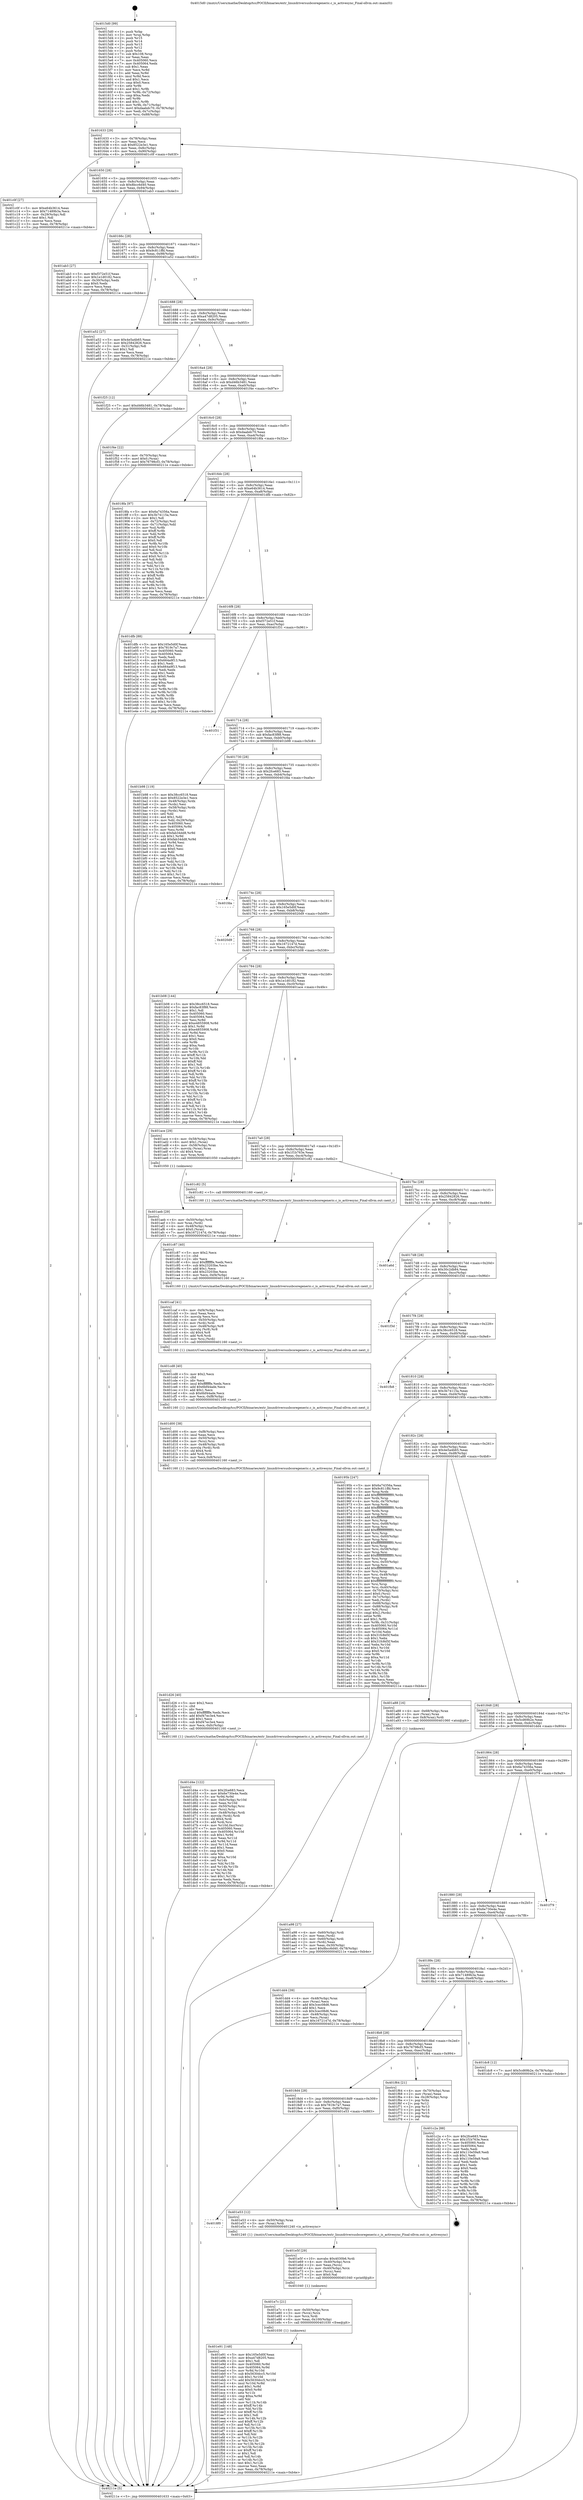 digraph "0x4015d0" {
  label = "0x4015d0 (/mnt/c/Users/mathe/Desktop/tcc/POCII/binaries/extr_linuxdriversusbcoregeneric.c_is_activesync_Final-ollvm.out::main(0))"
  labelloc = "t"
  node[shape=record]

  Entry [label="",width=0.3,height=0.3,shape=circle,fillcolor=black,style=filled]
  "0x401633" [label="{
     0x401633 [29]\l
     | [instrs]\l
     &nbsp;&nbsp;0x401633 \<+3\>: mov -0x78(%rbp),%eax\l
     &nbsp;&nbsp;0x401636 \<+2\>: mov %eax,%ecx\l
     &nbsp;&nbsp;0x401638 \<+6\>: sub $0x8522e3e1,%ecx\l
     &nbsp;&nbsp;0x40163e \<+6\>: mov %eax,-0x8c(%rbp)\l
     &nbsp;&nbsp;0x401644 \<+6\>: mov %ecx,-0x90(%rbp)\l
     &nbsp;&nbsp;0x40164a \<+6\>: je 0000000000401c0f \<main+0x63f\>\l
  }"]
  "0x401c0f" [label="{
     0x401c0f [27]\l
     | [instrs]\l
     &nbsp;&nbsp;0x401c0f \<+5\>: mov $0xe64b3614,%eax\l
     &nbsp;&nbsp;0x401c14 \<+5\>: mov $0x71489b3a,%ecx\l
     &nbsp;&nbsp;0x401c19 \<+3\>: mov -0x29(%rbp),%dl\l
     &nbsp;&nbsp;0x401c1c \<+3\>: test $0x1,%dl\l
     &nbsp;&nbsp;0x401c1f \<+3\>: cmovne %ecx,%eax\l
     &nbsp;&nbsp;0x401c22 \<+3\>: mov %eax,-0x78(%rbp)\l
     &nbsp;&nbsp;0x401c25 \<+5\>: jmp 000000000040211e \<main+0xb4e\>\l
  }"]
  "0x401650" [label="{
     0x401650 [28]\l
     | [instrs]\l
     &nbsp;&nbsp;0x401650 \<+5\>: jmp 0000000000401655 \<main+0x85\>\l
     &nbsp;&nbsp;0x401655 \<+6\>: mov -0x8c(%rbp),%eax\l
     &nbsp;&nbsp;0x40165b \<+5\>: sub $0x8bcc6d40,%eax\l
     &nbsp;&nbsp;0x401660 \<+6\>: mov %eax,-0x94(%rbp)\l
     &nbsp;&nbsp;0x401666 \<+6\>: je 0000000000401ab3 \<main+0x4e3\>\l
  }"]
  Exit [label="",width=0.3,height=0.3,shape=circle,fillcolor=black,style=filled,peripheries=2]
  "0x401ab3" [label="{
     0x401ab3 [27]\l
     | [instrs]\l
     &nbsp;&nbsp;0x401ab3 \<+5\>: mov $0xf372e51f,%eax\l
     &nbsp;&nbsp;0x401ab8 \<+5\>: mov $0x1e1d0182,%ecx\l
     &nbsp;&nbsp;0x401abd \<+3\>: mov -0x30(%rbp),%edx\l
     &nbsp;&nbsp;0x401ac0 \<+3\>: cmp $0x0,%edx\l
     &nbsp;&nbsp;0x401ac3 \<+3\>: cmove %ecx,%eax\l
     &nbsp;&nbsp;0x401ac6 \<+3\>: mov %eax,-0x78(%rbp)\l
     &nbsp;&nbsp;0x401ac9 \<+5\>: jmp 000000000040211e \<main+0xb4e\>\l
  }"]
  "0x40166c" [label="{
     0x40166c [28]\l
     | [instrs]\l
     &nbsp;&nbsp;0x40166c \<+5\>: jmp 0000000000401671 \<main+0xa1\>\l
     &nbsp;&nbsp;0x401671 \<+6\>: mov -0x8c(%rbp),%eax\l
     &nbsp;&nbsp;0x401677 \<+5\>: sub $0x9c811ffd,%eax\l
     &nbsp;&nbsp;0x40167c \<+6\>: mov %eax,-0x98(%rbp)\l
     &nbsp;&nbsp;0x401682 \<+6\>: je 0000000000401a52 \<main+0x482\>\l
  }"]
  "0x401e91" [label="{
     0x401e91 [148]\l
     | [instrs]\l
     &nbsp;&nbsp;0x401e91 \<+5\>: mov $0x165e5d0f,%eax\l
     &nbsp;&nbsp;0x401e96 \<+5\>: mov $0xa47d8205,%esi\l
     &nbsp;&nbsp;0x401e9b \<+2\>: mov $0x1,%dl\l
     &nbsp;&nbsp;0x401e9d \<+8\>: mov 0x405060,%r8d\l
     &nbsp;&nbsp;0x401ea5 \<+8\>: mov 0x405064,%r9d\l
     &nbsp;&nbsp;0x401ead \<+3\>: mov %r8d,%r10d\l
     &nbsp;&nbsp;0x401eb0 \<+7\>: sub $0x5630dcc5,%r10d\l
     &nbsp;&nbsp;0x401eb7 \<+4\>: sub $0x1,%r10d\l
     &nbsp;&nbsp;0x401ebb \<+7\>: add $0x5630dcc5,%r10d\l
     &nbsp;&nbsp;0x401ec2 \<+4\>: imul %r10d,%r8d\l
     &nbsp;&nbsp;0x401ec6 \<+4\>: and $0x1,%r8d\l
     &nbsp;&nbsp;0x401eca \<+4\>: cmp $0x0,%r8d\l
     &nbsp;&nbsp;0x401ece \<+4\>: sete %r11b\l
     &nbsp;&nbsp;0x401ed2 \<+4\>: cmp $0xa,%r9d\l
     &nbsp;&nbsp;0x401ed6 \<+3\>: setl %bl\l
     &nbsp;&nbsp;0x401ed9 \<+3\>: mov %r11b,%r14b\l
     &nbsp;&nbsp;0x401edc \<+4\>: xor $0xff,%r14b\l
     &nbsp;&nbsp;0x401ee0 \<+3\>: mov %bl,%r15b\l
     &nbsp;&nbsp;0x401ee3 \<+4\>: xor $0xff,%r15b\l
     &nbsp;&nbsp;0x401ee7 \<+3\>: xor $0x1,%dl\l
     &nbsp;&nbsp;0x401eea \<+3\>: mov %r14b,%r12b\l
     &nbsp;&nbsp;0x401eed \<+4\>: and $0xff,%r12b\l
     &nbsp;&nbsp;0x401ef1 \<+3\>: and %dl,%r11b\l
     &nbsp;&nbsp;0x401ef4 \<+3\>: mov %r15b,%r13b\l
     &nbsp;&nbsp;0x401ef7 \<+4\>: and $0xff,%r13b\l
     &nbsp;&nbsp;0x401efb \<+2\>: and %dl,%bl\l
     &nbsp;&nbsp;0x401efd \<+3\>: or %r11b,%r12b\l
     &nbsp;&nbsp;0x401f00 \<+3\>: or %bl,%r13b\l
     &nbsp;&nbsp;0x401f03 \<+3\>: xor %r13b,%r12b\l
     &nbsp;&nbsp;0x401f06 \<+3\>: or %r15b,%r14b\l
     &nbsp;&nbsp;0x401f09 \<+4\>: xor $0xff,%r14b\l
     &nbsp;&nbsp;0x401f0d \<+3\>: or $0x1,%dl\l
     &nbsp;&nbsp;0x401f10 \<+3\>: and %dl,%r14b\l
     &nbsp;&nbsp;0x401f13 \<+3\>: or %r14b,%r12b\l
     &nbsp;&nbsp;0x401f16 \<+4\>: test $0x1,%r12b\l
     &nbsp;&nbsp;0x401f1a \<+3\>: cmovne %esi,%eax\l
     &nbsp;&nbsp;0x401f1d \<+3\>: mov %eax,-0x78(%rbp)\l
     &nbsp;&nbsp;0x401f20 \<+5\>: jmp 000000000040211e \<main+0xb4e\>\l
  }"]
  "0x401a52" [label="{
     0x401a52 [27]\l
     | [instrs]\l
     &nbsp;&nbsp;0x401a52 \<+5\>: mov $0x4e5a4b65,%eax\l
     &nbsp;&nbsp;0x401a57 \<+5\>: mov $0x25842826,%ecx\l
     &nbsp;&nbsp;0x401a5c \<+3\>: mov -0x31(%rbp),%dl\l
     &nbsp;&nbsp;0x401a5f \<+3\>: test $0x1,%dl\l
     &nbsp;&nbsp;0x401a62 \<+3\>: cmovne %ecx,%eax\l
     &nbsp;&nbsp;0x401a65 \<+3\>: mov %eax,-0x78(%rbp)\l
     &nbsp;&nbsp;0x401a68 \<+5\>: jmp 000000000040211e \<main+0xb4e\>\l
  }"]
  "0x401688" [label="{
     0x401688 [28]\l
     | [instrs]\l
     &nbsp;&nbsp;0x401688 \<+5\>: jmp 000000000040168d \<main+0xbd\>\l
     &nbsp;&nbsp;0x40168d \<+6\>: mov -0x8c(%rbp),%eax\l
     &nbsp;&nbsp;0x401693 \<+5\>: sub $0xa47d8205,%eax\l
     &nbsp;&nbsp;0x401698 \<+6\>: mov %eax,-0x9c(%rbp)\l
     &nbsp;&nbsp;0x40169e \<+6\>: je 0000000000401f25 \<main+0x955\>\l
  }"]
  "0x401e7c" [label="{
     0x401e7c [21]\l
     | [instrs]\l
     &nbsp;&nbsp;0x401e7c \<+4\>: mov -0x50(%rbp),%rcx\l
     &nbsp;&nbsp;0x401e80 \<+3\>: mov (%rcx),%rcx\l
     &nbsp;&nbsp;0x401e83 \<+3\>: mov %rcx,%rdi\l
     &nbsp;&nbsp;0x401e86 \<+6\>: mov %eax,-0x100(%rbp)\l
     &nbsp;&nbsp;0x401e8c \<+5\>: call 0000000000401030 \<free@plt\>\l
     | [calls]\l
     &nbsp;&nbsp;0x401030 \{1\} (unknown)\l
  }"]
  "0x401f25" [label="{
     0x401f25 [12]\l
     | [instrs]\l
     &nbsp;&nbsp;0x401f25 \<+7\>: movl $0xd46b3481,-0x78(%rbp)\l
     &nbsp;&nbsp;0x401f2c \<+5\>: jmp 000000000040211e \<main+0xb4e\>\l
  }"]
  "0x4016a4" [label="{
     0x4016a4 [28]\l
     | [instrs]\l
     &nbsp;&nbsp;0x4016a4 \<+5\>: jmp 00000000004016a9 \<main+0xd9\>\l
     &nbsp;&nbsp;0x4016a9 \<+6\>: mov -0x8c(%rbp),%eax\l
     &nbsp;&nbsp;0x4016af \<+5\>: sub $0xd46b3481,%eax\l
     &nbsp;&nbsp;0x4016b4 \<+6\>: mov %eax,-0xa0(%rbp)\l
     &nbsp;&nbsp;0x4016ba \<+6\>: je 0000000000401f4e \<main+0x97e\>\l
  }"]
  "0x401e5f" [label="{
     0x401e5f [29]\l
     | [instrs]\l
     &nbsp;&nbsp;0x401e5f \<+10\>: movabs $0x4030b6,%rdi\l
     &nbsp;&nbsp;0x401e69 \<+4\>: mov -0x40(%rbp),%rcx\l
     &nbsp;&nbsp;0x401e6d \<+2\>: mov %eax,(%rcx)\l
     &nbsp;&nbsp;0x401e6f \<+4\>: mov -0x40(%rbp),%rcx\l
     &nbsp;&nbsp;0x401e73 \<+2\>: mov (%rcx),%esi\l
     &nbsp;&nbsp;0x401e75 \<+2\>: mov $0x0,%al\l
     &nbsp;&nbsp;0x401e77 \<+5\>: call 0000000000401040 \<printf@plt\>\l
     | [calls]\l
     &nbsp;&nbsp;0x401040 \{1\} (unknown)\l
  }"]
  "0x401f4e" [label="{
     0x401f4e [22]\l
     | [instrs]\l
     &nbsp;&nbsp;0x401f4e \<+4\>: mov -0x70(%rbp),%rax\l
     &nbsp;&nbsp;0x401f52 \<+6\>: movl $0x0,(%rax)\l
     &nbsp;&nbsp;0x401f58 \<+7\>: movl $0x76798cf3,-0x78(%rbp)\l
     &nbsp;&nbsp;0x401f5f \<+5\>: jmp 000000000040211e \<main+0xb4e\>\l
  }"]
  "0x4016c0" [label="{
     0x4016c0 [28]\l
     | [instrs]\l
     &nbsp;&nbsp;0x4016c0 \<+5\>: jmp 00000000004016c5 \<main+0xf5\>\l
     &nbsp;&nbsp;0x4016c5 \<+6\>: mov -0x8c(%rbp),%eax\l
     &nbsp;&nbsp;0x4016cb \<+5\>: sub $0xdaabdc70,%eax\l
     &nbsp;&nbsp;0x4016d0 \<+6\>: mov %eax,-0xa4(%rbp)\l
     &nbsp;&nbsp;0x4016d6 \<+6\>: je 00000000004018fa \<main+0x32a\>\l
  }"]
  "0x4018f0" [label="{
     0x4018f0\l
  }", style=dashed]
  "0x4018fa" [label="{
     0x4018fa [97]\l
     | [instrs]\l
     &nbsp;&nbsp;0x4018fa \<+5\>: mov $0x6a74356a,%eax\l
     &nbsp;&nbsp;0x4018ff \<+5\>: mov $0x3b74115a,%ecx\l
     &nbsp;&nbsp;0x401904 \<+2\>: mov $0x1,%dl\l
     &nbsp;&nbsp;0x401906 \<+4\>: mov -0x72(%rbp),%sil\l
     &nbsp;&nbsp;0x40190a \<+4\>: mov -0x71(%rbp),%dil\l
     &nbsp;&nbsp;0x40190e \<+3\>: mov %sil,%r8b\l
     &nbsp;&nbsp;0x401911 \<+4\>: xor $0xff,%r8b\l
     &nbsp;&nbsp;0x401915 \<+3\>: mov %dil,%r9b\l
     &nbsp;&nbsp;0x401918 \<+4\>: xor $0xff,%r9b\l
     &nbsp;&nbsp;0x40191c \<+3\>: xor $0x0,%dl\l
     &nbsp;&nbsp;0x40191f \<+3\>: mov %r8b,%r10b\l
     &nbsp;&nbsp;0x401922 \<+4\>: and $0x0,%r10b\l
     &nbsp;&nbsp;0x401926 \<+3\>: and %dl,%sil\l
     &nbsp;&nbsp;0x401929 \<+3\>: mov %r9b,%r11b\l
     &nbsp;&nbsp;0x40192c \<+4\>: and $0x0,%r11b\l
     &nbsp;&nbsp;0x401930 \<+3\>: and %dl,%dil\l
     &nbsp;&nbsp;0x401933 \<+3\>: or %sil,%r10b\l
     &nbsp;&nbsp;0x401936 \<+3\>: or %dil,%r11b\l
     &nbsp;&nbsp;0x401939 \<+3\>: xor %r11b,%r10b\l
     &nbsp;&nbsp;0x40193c \<+3\>: or %r9b,%r8b\l
     &nbsp;&nbsp;0x40193f \<+4\>: xor $0xff,%r8b\l
     &nbsp;&nbsp;0x401943 \<+3\>: or $0x0,%dl\l
     &nbsp;&nbsp;0x401946 \<+3\>: and %dl,%r8b\l
     &nbsp;&nbsp;0x401949 \<+3\>: or %r8b,%r10b\l
     &nbsp;&nbsp;0x40194c \<+4\>: test $0x1,%r10b\l
     &nbsp;&nbsp;0x401950 \<+3\>: cmovne %ecx,%eax\l
     &nbsp;&nbsp;0x401953 \<+3\>: mov %eax,-0x78(%rbp)\l
     &nbsp;&nbsp;0x401956 \<+5\>: jmp 000000000040211e \<main+0xb4e\>\l
  }"]
  "0x4016dc" [label="{
     0x4016dc [28]\l
     | [instrs]\l
     &nbsp;&nbsp;0x4016dc \<+5\>: jmp 00000000004016e1 \<main+0x111\>\l
     &nbsp;&nbsp;0x4016e1 \<+6\>: mov -0x8c(%rbp),%eax\l
     &nbsp;&nbsp;0x4016e7 \<+5\>: sub $0xe64b3614,%eax\l
     &nbsp;&nbsp;0x4016ec \<+6\>: mov %eax,-0xa8(%rbp)\l
     &nbsp;&nbsp;0x4016f2 \<+6\>: je 0000000000401dfb \<main+0x82b\>\l
  }"]
  "0x40211e" [label="{
     0x40211e [5]\l
     | [instrs]\l
     &nbsp;&nbsp;0x40211e \<+5\>: jmp 0000000000401633 \<main+0x63\>\l
  }"]
  "0x4015d0" [label="{
     0x4015d0 [99]\l
     | [instrs]\l
     &nbsp;&nbsp;0x4015d0 \<+1\>: push %rbp\l
     &nbsp;&nbsp;0x4015d1 \<+3\>: mov %rsp,%rbp\l
     &nbsp;&nbsp;0x4015d4 \<+2\>: push %r15\l
     &nbsp;&nbsp;0x4015d6 \<+2\>: push %r14\l
     &nbsp;&nbsp;0x4015d8 \<+2\>: push %r13\l
     &nbsp;&nbsp;0x4015da \<+2\>: push %r12\l
     &nbsp;&nbsp;0x4015dc \<+1\>: push %rbx\l
     &nbsp;&nbsp;0x4015dd \<+7\>: sub $0x108,%rsp\l
     &nbsp;&nbsp;0x4015e4 \<+2\>: xor %eax,%eax\l
     &nbsp;&nbsp;0x4015e6 \<+7\>: mov 0x405060,%ecx\l
     &nbsp;&nbsp;0x4015ed \<+7\>: mov 0x405064,%edx\l
     &nbsp;&nbsp;0x4015f4 \<+3\>: sub $0x1,%eax\l
     &nbsp;&nbsp;0x4015f7 \<+3\>: mov %ecx,%r8d\l
     &nbsp;&nbsp;0x4015fa \<+3\>: add %eax,%r8d\l
     &nbsp;&nbsp;0x4015fd \<+4\>: imul %r8d,%ecx\l
     &nbsp;&nbsp;0x401601 \<+3\>: and $0x1,%ecx\l
     &nbsp;&nbsp;0x401604 \<+3\>: cmp $0x0,%ecx\l
     &nbsp;&nbsp;0x401607 \<+4\>: sete %r9b\l
     &nbsp;&nbsp;0x40160b \<+4\>: and $0x1,%r9b\l
     &nbsp;&nbsp;0x40160f \<+4\>: mov %r9b,-0x72(%rbp)\l
     &nbsp;&nbsp;0x401613 \<+3\>: cmp $0xa,%edx\l
     &nbsp;&nbsp;0x401616 \<+4\>: setl %r9b\l
     &nbsp;&nbsp;0x40161a \<+4\>: and $0x1,%r9b\l
     &nbsp;&nbsp;0x40161e \<+4\>: mov %r9b,-0x71(%rbp)\l
     &nbsp;&nbsp;0x401622 \<+7\>: movl $0xdaabdc70,-0x78(%rbp)\l
     &nbsp;&nbsp;0x401629 \<+3\>: mov %edi,-0x7c(%rbp)\l
     &nbsp;&nbsp;0x40162c \<+7\>: mov %rsi,-0x88(%rbp)\l
  }"]
  "0x401e53" [label="{
     0x401e53 [12]\l
     | [instrs]\l
     &nbsp;&nbsp;0x401e53 \<+4\>: mov -0x50(%rbp),%rax\l
     &nbsp;&nbsp;0x401e57 \<+3\>: mov (%rax),%rdi\l
     &nbsp;&nbsp;0x401e5a \<+5\>: call 0000000000401240 \<is_activesync\>\l
     | [calls]\l
     &nbsp;&nbsp;0x401240 \{1\} (/mnt/c/Users/mathe/Desktop/tcc/POCII/binaries/extr_linuxdriversusbcoregeneric.c_is_activesync_Final-ollvm.out::is_activesync)\l
  }"]
  "0x401dfb" [label="{
     0x401dfb [88]\l
     | [instrs]\l
     &nbsp;&nbsp;0x401dfb \<+5\>: mov $0x165e5d0f,%eax\l
     &nbsp;&nbsp;0x401e00 \<+5\>: mov $0x7819c7a7,%ecx\l
     &nbsp;&nbsp;0x401e05 \<+7\>: mov 0x405060,%edx\l
     &nbsp;&nbsp;0x401e0c \<+7\>: mov 0x405064,%esi\l
     &nbsp;&nbsp;0x401e13 \<+2\>: mov %edx,%edi\l
     &nbsp;&nbsp;0x401e15 \<+6\>: add $0x664a9f13,%edi\l
     &nbsp;&nbsp;0x401e1b \<+3\>: sub $0x1,%edi\l
     &nbsp;&nbsp;0x401e1e \<+6\>: sub $0x664a9f13,%edi\l
     &nbsp;&nbsp;0x401e24 \<+3\>: imul %edi,%edx\l
     &nbsp;&nbsp;0x401e27 \<+3\>: and $0x1,%edx\l
     &nbsp;&nbsp;0x401e2a \<+3\>: cmp $0x0,%edx\l
     &nbsp;&nbsp;0x401e2d \<+4\>: sete %r8b\l
     &nbsp;&nbsp;0x401e31 \<+3\>: cmp $0xa,%esi\l
     &nbsp;&nbsp;0x401e34 \<+4\>: setl %r9b\l
     &nbsp;&nbsp;0x401e38 \<+3\>: mov %r8b,%r10b\l
     &nbsp;&nbsp;0x401e3b \<+3\>: and %r9b,%r10b\l
     &nbsp;&nbsp;0x401e3e \<+3\>: xor %r9b,%r8b\l
     &nbsp;&nbsp;0x401e41 \<+3\>: or %r8b,%r10b\l
     &nbsp;&nbsp;0x401e44 \<+4\>: test $0x1,%r10b\l
     &nbsp;&nbsp;0x401e48 \<+3\>: cmovne %ecx,%eax\l
     &nbsp;&nbsp;0x401e4b \<+3\>: mov %eax,-0x78(%rbp)\l
     &nbsp;&nbsp;0x401e4e \<+5\>: jmp 000000000040211e \<main+0xb4e\>\l
  }"]
  "0x4016f8" [label="{
     0x4016f8 [28]\l
     | [instrs]\l
     &nbsp;&nbsp;0x4016f8 \<+5\>: jmp 00000000004016fd \<main+0x12d\>\l
     &nbsp;&nbsp;0x4016fd \<+6\>: mov -0x8c(%rbp),%eax\l
     &nbsp;&nbsp;0x401703 \<+5\>: sub $0xf372e51f,%eax\l
     &nbsp;&nbsp;0x401708 \<+6\>: mov %eax,-0xac(%rbp)\l
     &nbsp;&nbsp;0x40170e \<+6\>: je 0000000000401f31 \<main+0x961\>\l
  }"]
  "0x4018d4" [label="{
     0x4018d4 [28]\l
     | [instrs]\l
     &nbsp;&nbsp;0x4018d4 \<+5\>: jmp 00000000004018d9 \<main+0x309\>\l
     &nbsp;&nbsp;0x4018d9 \<+6\>: mov -0x8c(%rbp),%eax\l
     &nbsp;&nbsp;0x4018df \<+5\>: sub $0x7819c7a7,%eax\l
     &nbsp;&nbsp;0x4018e4 \<+6\>: mov %eax,-0xf0(%rbp)\l
     &nbsp;&nbsp;0x4018ea \<+6\>: je 0000000000401e53 \<main+0x883\>\l
  }"]
  "0x401f31" [label="{
     0x401f31\l
  }", style=dashed]
  "0x401714" [label="{
     0x401714 [28]\l
     | [instrs]\l
     &nbsp;&nbsp;0x401714 \<+5\>: jmp 0000000000401719 \<main+0x149\>\l
     &nbsp;&nbsp;0x401719 \<+6\>: mov -0x8c(%rbp),%eax\l
     &nbsp;&nbsp;0x40171f \<+5\>: sub $0xfac83f88,%eax\l
     &nbsp;&nbsp;0x401724 \<+6\>: mov %eax,-0xb0(%rbp)\l
     &nbsp;&nbsp;0x40172a \<+6\>: je 0000000000401b98 \<main+0x5c8\>\l
  }"]
  "0x401f64" [label="{
     0x401f64 [21]\l
     | [instrs]\l
     &nbsp;&nbsp;0x401f64 \<+4\>: mov -0x70(%rbp),%rax\l
     &nbsp;&nbsp;0x401f68 \<+2\>: mov (%rax),%eax\l
     &nbsp;&nbsp;0x401f6a \<+4\>: lea -0x28(%rbp),%rsp\l
     &nbsp;&nbsp;0x401f6e \<+1\>: pop %rbx\l
     &nbsp;&nbsp;0x401f6f \<+2\>: pop %r12\l
     &nbsp;&nbsp;0x401f71 \<+2\>: pop %r13\l
     &nbsp;&nbsp;0x401f73 \<+2\>: pop %r14\l
     &nbsp;&nbsp;0x401f75 \<+2\>: pop %r15\l
     &nbsp;&nbsp;0x401f77 \<+1\>: pop %rbp\l
     &nbsp;&nbsp;0x401f78 \<+1\>: ret\l
  }"]
  "0x401b98" [label="{
     0x401b98 [119]\l
     | [instrs]\l
     &nbsp;&nbsp;0x401b98 \<+5\>: mov $0x38cc6518,%eax\l
     &nbsp;&nbsp;0x401b9d \<+5\>: mov $0x8522e3e1,%ecx\l
     &nbsp;&nbsp;0x401ba2 \<+4\>: mov -0x48(%rbp),%rdx\l
     &nbsp;&nbsp;0x401ba6 \<+2\>: mov (%rdx),%esi\l
     &nbsp;&nbsp;0x401ba8 \<+4\>: mov -0x58(%rbp),%rdx\l
     &nbsp;&nbsp;0x401bac \<+2\>: cmp (%rdx),%esi\l
     &nbsp;&nbsp;0x401bae \<+4\>: setl %dil\l
     &nbsp;&nbsp;0x401bb2 \<+4\>: and $0x1,%dil\l
     &nbsp;&nbsp;0x401bb6 \<+4\>: mov %dil,-0x29(%rbp)\l
     &nbsp;&nbsp;0x401bba \<+7\>: mov 0x405060,%esi\l
     &nbsp;&nbsp;0x401bc1 \<+8\>: mov 0x405064,%r8d\l
     &nbsp;&nbsp;0x401bc9 \<+3\>: mov %esi,%r9d\l
     &nbsp;&nbsp;0x401bcc \<+7\>: sub $0xfab34dd8,%r9d\l
     &nbsp;&nbsp;0x401bd3 \<+4\>: sub $0x1,%r9d\l
     &nbsp;&nbsp;0x401bd7 \<+7\>: add $0xfab34dd8,%r9d\l
     &nbsp;&nbsp;0x401bde \<+4\>: imul %r9d,%esi\l
     &nbsp;&nbsp;0x401be2 \<+3\>: and $0x1,%esi\l
     &nbsp;&nbsp;0x401be5 \<+3\>: cmp $0x0,%esi\l
     &nbsp;&nbsp;0x401be8 \<+4\>: sete %dil\l
     &nbsp;&nbsp;0x401bec \<+4\>: cmp $0xa,%r8d\l
     &nbsp;&nbsp;0x401bf0 \<+4\>: setl %r10b\l
     &nbsp;&nbsp;0x401bf4 \<+3\>: mov %dil,%r11b\l
     &nbsp;&nbsp;0x401bf7 \<+3\>: and %r10b,%r11b\l
     &nbsp;&nbsp;0x401bfa \<+3\>: xor %r10b,%dil\l
     &nbsp;&nbsp;0x401bfd \<+3\>: or %dil,%r11b\l
     &nbsp;&nbsp;0x401c00 \<+4\>: test $0x1,%r11b\l
     &nbsp;&nbsp;0x401c04 \<+3\>: cmovne %ecx,%eax\l
     &nbsp;&nbsp;0x401c07 \<+3\>: mov %eax,-0x78(%rbp)\l
     &nbsp;&nbsp;0x401c0a \<+5\>: jmp 000000000040211e \<main+0xb4e\>\l
  }"]
  "0x401730" [label="{
     0x401730 [28]\l
     | [instrs]\l
     &nbsp;&nbsp;0x401730 \<+5\>: jmp 0000000000401735 \<main+0x165\>\l
     &nbsp;&nbsp;0x401735 \<+6\>: mov -0x8c(%rbp),%eax\l
     &nbsp;&nbsp;0x40173b \<+5\>: sub $0x2fce683,%eax\l
     &nbsp;&nbsp;0x401740 \<+6\>: mov %eax,-0xb4(%rbp)\l
     &nbsp;&nbsp;0x401746 \<+6\>: je 0000000000401fda \<main+0xa0a\>\l
  }"]
  "0x401d4e" [label="{
     0x401d4e [122]\l
     | [instrs]\l
     &nbsp;&nbsp;0x401d4e \<+5\>: mov $0x2fce683,%ecx\l
     &nbsp;&nbsp;0x401d53 \<+5\>: mov $0x6e730e4e,%edx\l
     &nbsp;&nbsp;0x401d58 \<+3\>: xor %r9d,%r9d\l
     &nbsp;&nbsp;0x401d5b \<+7\>: mov -0xfc(%rbp),%r10d\l
     &nbsp;&nbsp;0x401d62 \<+4\>: imul %eax,%r10d\l
     &nbsp;&nbsp;0x401d66 \<+4\>: mov -0x50(%rbp),%rsi\l
     &nbsp;&nbsp;0x401d6a \<+3\>: mov (%rsi),%rsi\l
     &nbsp;&nbsp;0x401d6d \<+4\>: mov -0x48(%rbp),%rdi\l
     &nbsp;&nbsp;0x401d71 \<+3\>: movslq (%rdi),%rdi\l
     &nbsp;&nbsp;0x401d74 \<+4\>: shl $0x4,%rdi\l
     &nbsp;&nbsp;0x401d78 \<+3\>: add %rdi,%rsi\l
     &nbsp;&nbsp;0x401d7b \<+4\>: mov %r10d,0xc(%rsi)\l
     &nbsp;&nbsp;0x401d7f \<+7\>: mov 0x405060,%eax\l
     &nbsp;&nbsp;0x401d86 \<+8\>: mov 0x405064,%r10d\l
     &nbsp;&nbsp;0x401d8e \<+4\>: sub $0x1,%r9d\l
     &nbsp;&nbsp;0x401d92 \<+3\>: mov %eax,%r11d\l
     &nbsp;&nbsp;0x401d95 \<+3\>: add %r9d,%r11d\l
     &nbsp;&nbsp;0x401d98 \<+4\>: imul %r11d,%eax\l
     &nbsp;&nbsp;0x401d9c \<+3\>: and $0x1,%eax\l
     &nbsp;&nbsp;0x401d9f \<+3\>: cmp $0x0,%eax\l
     &nbsp;&nbsp;0x401da2 \<+3\>: sete %bl\l
     &nbsp;&nbsp;0x401da5 \<+4\>: cmp $0xa,%r10d\l
     &nbsp;&nbsp;0x401da9 \<+4\>: setl %r14b\l
     &nbsp;&nbsp;0x401dad \<+3\>: mov %bl,%r15b\l
     &nbsp;&nbsp;0x401db0 \<+3\>: and %r14b,%r15b\l
     &nbsp;&nbsp;0x401db3 \<+3\>: xor %r14b,%bl\l
     &nbsp;&nbsp;0x401db6 \<+3\>: or %bl,%r15b\l
     &nbsp;&nbsp;0x401db9 \<+4\>: test $0x1,%r15b\l
     &nbsp;&nbsp;0x401dbd \<+3\>: cmovne %edx,%ecx\l
     &nbsp;&nbsp;0x401dc0 \<+3\>: mov %ecx,-0x78(%rbp)\l
     &nbsp;&nbsp;0x401dc3 \<+5\>: jmp 000000000040211e \<main+0xb4e\>\l
  }"]
  "0x401fda" [label="{
     0x401fda\l
  }", style=dashed]
  "0x40174c" [label="{
     0x40174c [28]\l
     | [instrs]\l
     &nbsp;&nbsp;0x40174c \<+5\>: jmp 0000000000401751 \<main+0x181\>\l
     &nbsp;&nbsp;0x401751 \<+6\>: mov -0x8c(%rbp),%eax\l
     &nbsp;&nbsp;0x401757 \<+5\>: sub $0x165e5d0f,%eax\l
     &nbsp;&nbsp;0x40175c \<+6\>: mov %eax,-0xb8(%rbp)\l
     &nbsp;&nbsp;0x401762 \<+6\>: je 00000000004020d9 \<main+0xb09\>\l
  }"]
  "0x401d26" [label="{
     0x401d26 [40]\l
     | [instrs]\l
     &nbsp;&nbsp;0x401d26 \<+5\>: mov $0x2,%ecx\l
     &nbsp;&nbsp;0x401d2b \<+1\>: cltd\l
     &nbsp;&nbsp;0x401d2c \<+2\>: idiv %ecx\l
     &nbsp;&nbsp;0x401d2e \<+6\>: imul $0xfffffffe,%edx,%ecx\l
     &nbsp;&nbsp;0x401d34 \<+6\>: add $0xf47ec3e4,%ecx\l
     &nbsp;&nbsp;0x401d3a \<+3\>: add $0x1,%ecx\l
     &nbsp;&nbsp;0x401d3d \<+6\>: sub $0xf47ec3e4,%ecx\l
     &nbsp;&nbsp;0x401d43 \<+6\>: mov %ecx,-0xfc(%rbp)\l
     &nbsp;&nbsp;0x401d49 \<+5\>: call 0000000000401160 \<next_i\>\l
     | [calls]\l
     &nbsp;&nbsp;0x401160 \{1\} (/mnt/c/Users/mathe/Desktop/tcc/POCII/binaries/extr_linuxdriversusbcoregeneric.c_is_activesync_Final-ollvm.out::next_i)\l
  }"]
  "0x4020d9" [label="{
     0x4020d9\l
  }", style=dashed]
  "0x401768" [label="{
     0x401768 [28]\l
     | [instrs]\l
     &nbsp;&nbsp;0x401768 \<+5\>: jmp 000000000040176d \<main+0x19d\>\l
     &nbsp;&nbsp;0x40176d \<+6\>: mov -0x8c(%rbp),%eax\l
     &nbsp;&nbsp;0x401773 \<+5\>: sub $0x1672147d,%eax\l
     &nbsp;&nbsp;0x401778 \<+6\>: mov %eax,-0xbc(%rbp)\l
     &nbsp;&nbsp;0x40177e \<+6\>: je 0000000000401b08 \<main+0x538\>\l
  }"]
  "0x401d00" [label="{
     0x401d00 [38]\l
     | [instrs]\l
     &nbsp;&nbsp;0x401d00 \<+6\>: mov -0xf8(%rbp),%ecx\l
     &nbsp;&nbsp;0x401d06 \<+3\>: imul %eax,%ecx\l
     &nbsp;&nbsp;0x401d09 \<+4\>: mov -0x50(%rbp),%rsi\l
     &nbsp;&nbsp;0x401d0d \<+3\>: mov (%rsi),%rsi\l
     &nbsp;&nbsp;0x401d10 \<+4\>: mov -0x48(%rbp),%rdi\l
     &nbsp;&nbsp;0x401d14 \<+3\>: movslq (%rdi),%rdi\l
     &nbsp;&nbsp;0x401d17 \<+4\>: shl $0x4,%rdi\l
     &nbsp;&nbsp;0x401d1b \<+3\>: add %rdi,%rsi\l
     &nbsp;&nbsp;0x401d1e \<+3\>: mov %ecx,0x8(%rsi)\l
     &nbsp;&nbsp;0x401d21 \<+5\>: call 0000000000401160 \<next_i\>\l
     | [calls]\l
     &nbsp;&nbsp;0x401160 \{1\} (/mnt/c/Users/mathe/Desktop/tcc/POCII/binaries/extr_linuxdriversusbcoregeneric.c_is_activesync_Final-ollvm.out::next_i)\l
  }"]
  "0x401b08" [label="{
     0x401b08 [144]\l
     | [instrs]\l
     &nbsp;&nbsp;0x401b08 \<+5\>: mov $0x38cc6518,%eax\l
     &nbsp;&nbsp;0x401b0d \<+5\>: mov $0xfac83f88,%ecx\l
     &nbsp;&nbsp;0x401b12 \<+2\>: mov $0x1,%dl\l
     &nbsp;&nbsp;0x401b14 \<+7\>: mov 0x405060,%esi\l
     &nbsp;&nbsp;0x401b1b \<+7\>: mov 0x405064,%edi\l
     &nbsp;&nbsp;0x401b22 \<+3\>: mov %esi,%r8d\l
     &nbsp;&nbsp;0x401b25 \<+7\>: add $0xe4855908,%r8d\l
     &nbsp;&nbsp;0x401b2c \<+4\>: sub $0x1,%r8d\l
     &nbsp;&nbsp;0x401b30 \<+7\>: sub $0xe4855908,%r8d\l
     &nbsp;&nbsp;0x401b37 \<+4\>: imul %r8d,%esi\l
     &nbsp;&nbsp;0x401b3b \<+3\>: and $0x1,%esi\l
     &nbsp;&nbsp;0x401b3e \<+3\>: cmp $0x0,%esi\l
     &nbsp;&nbsp;0x401b41 \<+4\>: sete %r9b\l
     &nbsp;&nbsp;0x401b45 \<+3\>: cmp $0xa,%edi\l
     &nbsp;&nbsp;0x401b48 \<+4\>: setl %r10b\l
     &nbsp;&nbsp;0x401b4c \<+3\>: mov %r9b,%r11b\l
     &nbsp;&nbsp;0x401b4f \<+4\>: xor $0xff,%r11b\l
     &nbsp;&nbsp;0x401b53 \<+3\>: mov %r10b,%bl\l
     &nbsp;&nbsp;0x401b56 \<+3\>: xor $0xff,%bl\l
     &nbsp;&nbsp;0x401b59 \<+3\>: xor $0x1,%dl\l
     &nbsp;&nbsp;0x401b5c \<+3\>: mov %r11b,%r14b\l
     &nbsp;&nbsp;0x401b5f \<+4\>: and $0xff,%r14b\l
     &nbsp;&nbsp;0x401b63 \<+3\>: and %dl,%r9b\l
     &nbsp;&nbsp;0x401b66 \<+3\>: mov %bl,%r15b\l
     &nbsp;&nbsp;0x401b69 \<+4\>: and $0xff,%r15b\l
     &nbsp;&nbsp;0x401b6d \<+3\>: and %dl,%r10b\l
     &nbsp;&nbsp;0x401b70 \<+3\>: or %r9b,%r14b\l
     &nbsp;&nbsp;0x401b73 \<+3\>: or %r10b,%r15b\l
     &nbsp;&nbsp;0x401b76 \<+3\>: xor %r15b,%r14b\l
     &nbsp;&nbsp;0x401b79 \<+3\>: or %bl,%r11b\l
     &nbsp;&nbsp;0x401b7c \<+4\>: xor $0xff,%r11b\l
     &nbsp;&nbsp;0x401b80 \<+3\>: or $0x1,%dl\l
     &nbsp;&nbsp;0x401b83 \<+3\>: and %dl,%r11b\l
     &nbsp;&nbsp;0x401b86 \<+3\>: or %r11b,%r14b\l
     &nbsp;&nbsp;0x401b89 \<+4\>: test $0x1,%r14b\l
     &nbsp;&nbsp;0x401b8d \<+3\>: cmovne %ecx,%eax\l
     &nbsp;&nbsp;0x401b90 \<+3\>: mov %eax,-0x78(%rbp)\l
     &nbsp;&nbsp;0x401b93 \<+5\>: jmp 000000000040211e \<main+0xb4e\>\l
  }"]
  "0x401784" [label="{
     0x401784 [28]\l
     | [instrs]\l
     &nbsp;&nbsp;0x401784 \<+5\>: jmp 0000000000401789 \<main+0x1b9\>\l
     &nbsp;&nbsp;0x401789 \<+6\>: mov -0x8c(%rbp),%eax\l
     &nbsp;&nbsp;0x40178f \<+5\>: sub $0x1e1d0182,%eax\l
     &nbsp;&nbsp;0x401794 \<+6\>: mov %eax,-0xc0(%rbp)\l
     &nbsp;&nbsp;0x40179a \<+6\>: je 0000000000401ace \<main+0x4fe\>\l
  }"]
  "0x401cd8" [label="{
     0x401cd8 [40]\l
     | [instrs]\l
     &nbsp;&nbsp;0x401cd8 \<+5\>: mov $0x2,%ecx\l
     &nbsp;&nbsp;0x401cdd \<+1\>: cltd\l
     &nbsp;&nbsp;0x401cde \<+2\>: idiv %ecx\l
     &nbsp;&nbsp;0x401ce0 \<+6\>: imul $0xfffffffe,%edx,%ecx\l
     &nbsp;&nbsp;0x401ce6 \<+6\>: add $0x6bf44ade,%ecx\l
     &nbsp;&nbsp;0x401cec \<+3\>: add $0x1,%ecx\l
     &nbsp;&nbsp;0x401cef \<+6\>: sub $0x6bf44ade,%ecx\l
     &nbsp;&nbsp;0x401cf5 \<+6\>: mov %ecx,-0xf8(%rbp)\l
     &nbsp;&nbsp;0x401cfb \<+5\>: call 0000000000401160 \<next_i\>\l
     | [calls]\l
     &nbsp;&nbsp;0x401160 \{1\} (/mnt/c/Users/mathe/Desktop/tcc/POCII/binaries/extr_linuxdriversusbcoregeneric.c_is_activesync_Final-ollvm.out::next_i)\l
  }"]
  "0x401ace" [label="{
     0x401ace [29]\l
     | [instrs]\l
     &nbsp;&nbsp;0x401ace \<+4\>: mov -0x58(%rbp),%rax\l
     &nbsp;&nbsp;0x401ad2 \<+6\>: movl $0x1,(%rax)\l
     &nbsp;&nbsp;0x401ad8 \<+4\>: mov -0x58(%rbp),%rax\l
     &nbsp;&nbsp;0x401adc \<+3\>: movslq (%rax),%rax\l
     &nbsp;&nbsp;0x401adf \<+4\>: shl $0x4,%rax\l
     &nbsp;&nbsp;0x401ae3 \<+3\>: mov %rax,%rdi\l
     &nbsp;&nbsp;0x401ae6 \<+5\>: call 0000000000401050 \<malloc@plt\>\l
     | [calls]\l
     &nbsp;&nbsp;0x401050 \{1\} (unknown)\l
  }"]
  "0x4017a0" [label="{
     0x4017a0 [28]\l
     | [instrs]\l
     &nbsp;&nbsp;0x4017a0 \<+5\>: jmp 00000000004017a5 \<main+0x1d5\>\l
     &nbsp;&nbsp;0x4017a5 \<+6\>: mov -0x8c(%rbp),%eax\l
     &nbsp;&nbsp;0x4017ab \<+5\>: sub $0x1f1b763e,%eax\l
     &nbsp;&nbsp;0x4017b0 \<+6\>: mov %eax,-0xc4(%rbp)\l
     &nbsp;&nbsp;0x4017b6 \<+6\>: je 0000000000401c82 \<main+0x6b2\>\l
  }"]
  "0x401caf" [label="{
     0x401caf [41]\l
     | [instrs]\l
     &nbsp;&nbsp;0x401caf \<+6\>: mov -0xf4(%rbp),%ecx\l
     &nbsp;&nbsp;0x401cb5 \<+3\>: imul %eax,%ecx\l
     &nbsp;&nbsp;0x401cb8 \<+3\>: movslq %ecx,%rsi\l
     &nbsp;&nbsp;0x401cbb \<+4\>: mov -0x50(%rbp),%rdi\l
     &nbsp;&nbsp;0x401cbf \<+3\>: mov (%rdi),%rdi\l
     &nbsp;&nbsp;0x401cc2 \<+4\>: mov -0x48(%rbp),%r8\l
     &nbsp;&nbsp;0x401cc6 \<+3\>: movslq (%r8),%r8\l
     &nbsp;&nbsp;0x401cc9 \<+4\>: shl $0x4,%r8\l
     &nbsp;&nbsp;0x401ccd \<+3\>: add %r8,%rdi\l
     &nbsp;&nbsp;0x401cd0 \<+3\>: mov %rsi,(%rdi)\l
     &nbsp;&nbsp;0x401cd3 \<+5\>: call 0000000000401160 \<next_i\>\l
     | [calls]\l
     &nbsp;&nbsp;0x401160 \{1\} (/mnt/c/Users/mathe/Desktop/tcc/POCII/binaries/extr_linuxdriversusbcoregeneric.c_is_activesync_Final-ollvm.out::next_i)\l
  }"]
  "0x401c82" [label="{
     0x401c82 [5]\l
     | [instrs]\l
     &nbsp;&nbsp;0x401c82 \<+5\>: call 0000000000401160 \<next_i\>\l
     | [calls]\l
     &nbsp;&nbsp;0x401160 \{1\} (/mnt/c/Users/mathe/Desktop/tcc/POCII/binaries/extr_linuxdriversusbcoregeneric.c_is_activesync_Final-ollvm.out::next_i)\l
  }"]
  "0x4017bc" [label="{
     0x4017bc [28]\l
     | [instrs]\l
     &nbsp;&nbsp;0x4017bc \<+5\>: jmp 00000000004017c1 \<main+0x1f1\>\l
     &nbsp;&nbsp;0x4017c1 \<+6\>: mov -0x8c(%rbp),%eax\l
     &nbsp;&nbsp;0x4017c7 \<+5\>: sub $0x25842826,%eax\l
     &nbsp;&nbsp;0x4017cc \<+6\>: mov %eax,-0xc8(%rbp)\l
     &nbsp;&nbsp;0x4017d2 \<+6\>: je 0000000000401a6d \<main+0x49d\>\l
  }"]
  "0x401c87" [label="{
     0x401c87 [40]\l
     | [instrs]\l
     &nbsp;&nbsp;0x401c87 \<+5\>: mov $0x2,%ecx\l
     &nbsp;&nbsp;0x401c8c \<+1\>: cltd\l
     &nbsp;&nbsp;0x401c8d \<+2\>: idiv %ecx\l
     &nbsp;&nbsp;0x401c8f \<+6\>: imul $0xfffffffe,%edx,%ecx\l
     &nbsp;&nbsp;0x401c95 \<+6\>: sub $0x23203be,%ecx\l
     &nbsp;&nbsp;0x401c9b \<+3\>: add $0x1,%ecx\l
     &nbsp;&nbsp;0x401c9e \<+6\>: add $0x23203be,%ecx\l
     &nbsp;&nbsp;0x401ca4 \<+6\>: mov %ecx,-0xf4(%rbp)\l
     &nbsp;&nbsp;0x401caa \<+5\>: call 0000000000401160 \<next_i\>\l
     | [calls]\l
     &nbsp;&nbsp;0x401160 \{1\} (/mnt/c/Users/mathe/Desktop/tcc/POCII/binaries/extr_linuxdriversusbcoregeneric.c_is_activesync_Final-ollvm.out::next_i)\l
  }"]
  "0x401a6d" [label="{
     0x401a6d\l
  }", style=dashed]
  "0x4017d8" [label="{
     0x4017d8 [28]\l
     | [instrs]\l
     &nbsp;&nbsp;0x4017d8 \<+5\>: jmp 00000000004017dd \<main+0x20d\>\l
     &nbsp;&nbsp;0x4017dd \<+6\>: mov -0x8c(%rbp),%eax\l
     &nbsp;&nbsp;0x4017e3 \<+5\>: sub $0x30c2db84,%eax\l
     &nbsp;&nbsp;0x4017e8 \<+6\>: mov %eax,-0xcc(%rbp)\l
     &nbsp;&nbsp;0x4017ee \<+6\>: je 0000000000401f3d \<main+0x96d\>\l
  }"]
  "0x4018b8" [label="{
     0x4018b8 [28]\l
     | [instrs]\l
     &nbsp;&nbsp;0x4018b8 \<+5\>: jmp 00000000004018bd \<main+0x2ed\>\l
     &nbsp;&nbsp;0x4018bd \<+6\>: mov -0x8c(%rbp),%eax\l
     &nbsp;&nbsp;0x4018c3 \<+5\>: sub $0x76798cf3,%eax\l
     &nbsp;&nbsp;0x4018c8 \<+6\>: mov %eax,-0xec(%rbp)\l
     &nbsp;&nbsp;0x4018ce \<+6\>: je 0000000000401f64 \<main+0x994\>\l
  }"]
  "0x401f3d" [label="{
     0x401f3d\l
  }", style=dashed]
  "0x4017f4" [label="{
     0x4017f4 [28]\l
     | [instrs]\l
     &nbsp;&nbsp;0x4017f4 \<+5\>: jmp 00000000004017f9 \<main+0x229\>\l
     &nbsp;&nbsp;0x4017f9 \<+6\>: mov -0x8c(%rbp),%eax\l
     &nbsp;&nbsp;0x4017ff \<+5\>: sub $0x38cc6518,%eax\l
     &nbsp;&nbsp;0x401804 \<+6\>: mov %eax,-0xd0(%rbp)\l
     &nbsp;&nbsp;0x40180a \<+6\>: je 0000000000401fb8 \<main+0x9e8\>\l
  }"]
  "0x401c2a" [label="{
     0x401c2a [88]\l
     | [instrs]\l
     &nbsp;&nbsp;0x401c2a \<+5\>: mov $0x2fce683,%eax\l
     &nbsp;&nbsp;0x401c2f \<+5\>: mov $0x1f1b763e,%ecx\l
     &nbsp;&nbsp;0x401c34 \<+7\>: mov 0x405060,%edx\l
     &nbsp;&nbsp;0x401c3b \<+7\>: mov 0x405064,%esi\l
     &nbsp;&nbsp;0x401c42 \<+2\>: mov %edx,%edi\l
     &nbsp;&nbsp;0x401c44 \<+6\>: add $0x110e59a9,%edi\l
     &nbsp;&nbsp;0x401c4a \<+3\>: sub $0x1,%edi\l
     &nbsp;&nbsp;0x401c4d \<+6\>: sub $0x110e59a9,%edi\l
     &nbsp;&nbsp;0x401c53 \<+3\>: imul %edi,%edx\l
     &nbsp;&nbsp;0x401c56 \<+3\>: and $0x1,%edx\l
     &nbsp;&nbsp;0x401c59 \<+3\>: cmp $0x0,%edx\l
     &nbsp;&nbsp;0x401c5c \<+4\>: sete %r8b\l
     &nbsp;&nbsp;0x401c60 \<+3\>: cmp $0xa,%esi\l
     &nbsp;&nbsp;0x401c63 \<+4\>: setl %r9b\l
     &nbsp;&nbsp;0x401c67 \<+3\>: mov %r8b,%r10b\l
     &nbsp;&nbsp;0x401c6a \<+3\>: and %r9b,%r10b\l
     &nbsp;&nbsp;0x401c6d \<+3\>: xor %r9b,%r8b\l
     &nbsp;&nbsp;0x401c70 \<+3\>: or %r8b,%r10b\l
     &nbsp;&nbsp;0x401c73 \<+4\>: test $0x1,%r10b\l
     &nbsp;&nbsp;0x401c77 \<+3\>: cmovne %ecx,%eax\l
     &nbsp;&nbsp;0x401c7a \<+3\>: mov %eax,-0x78(%rbp)\l
     &nbsp;&nbsp;0x401c7d \<+5\>: jmp 000000000040211e \<main+0xb4e\>\l
  }"]
  "0x401fb8" [label="{
     0x401fb8\l
  }", style=dashed]
  "0x401810" [label="{
     0x401810 [28]\l
     | [instrs]\l
     &nbsp;&nbsp;0x401810 \<+5\>: jmp 0000000000401815 \<main+0x245\>\l
     &nbsp;&nbsp;0x401815 \<+6\>: mov -0x8c(%rbp),%eax\l
     &nbsp;&nbsp;0x40181b \<+5\>: sub $0x3b74115a,%eax\l
     &nbsp;&nbsp;0x401820 \<+6\>: mov %eax,-0xd4(%rbp)\l
     &nbsp;&nbsp;0x401826 \<+6\>: je 000000000040195b \<main+0x38b\>\l
  }"]
  "0x40189c" [label="{
     0x40189c [28]\l
     | [instrs]\l
     &nbsp;&nbsp;0x40189c \<+5\>: jmp 00000000004018a1 \<main+0x2d1\>\l
     &nbsp;&nbsp;0x4018a1 \<+6\>: mov -0x8c(%rbp),%eax\l
     &nbsp;&nbsp;0x4018a7 \<+5\>: sub $0x71489b3a,%eax\l
     &nbsp;&nbsp;0x4018ac \<+6\>: mov %eax,-0xe8(%rbp)\l
     &nbsp;&nbsp;0x4018b2 \<+6\>: je 0000000000401c2a \<main+0x65a\>\l
  }"]
  "0x40195b" [label="{
     0x40195b [247]\l
     | [instrs]\l
     &nbsp;&nbsp;0x40195b \<+5\>: mov $0x6a74356a,%eax\l
     &nbsp;&nbsp;0x401960 \<+5\>: mov $0x9c811ffd,%ecx\l
     &nbsp;&nbsp;0x401965 \<+3\>: mov %rsp,%rdx\l
     &nbsp;&nbsp;0x401968 \<+4\>: add $0xfffffffffffffff0,%rdx\l
     &nbsp;&nbsp;0x40196c \<+3\>: mov %rdx,%rsp\l
     &nbsp;&nbsp;0x40196f \<+4\>: mov %rdx,-0x70(%rbp)\l
     &nbsp;&nbsp;0x401973 \<+3\>: mov %rsp,%rdx\l
     &nbsp;&nbsp;0x401976 \<+4\>: add $0xfffffffffffffff0,%rdx\l
     &nbsp;&nbsp;0x40197a \<+3\>: mov %rdx,%rsp\l
     &nbsp;&nbsp;0x40197d \<+3\>: mov %rsp,%rsi\l
     &nbsp;&nbsp;0x401980 \<+4\>: add $0xfffffffffffffff0,%rsi\l
     &nbsp;&nbsp;0x401984 \<+3\>: mov %rsi,%rsp\l
     &nbsp;&nbsp;0x401987 \<+4\>: mov %rsi,-0x68(%rbp)\l
     &nbsp;&nbsp;0x40198b \<+3\>: mov %rsp,%rsi\l
     &nbsp;&nbsp;0x40198e \<+4\>: add $0xfffffffffffffff0,%rsi\l
     &nbsp;&nbsp;0x401992 \<+3\>: mov %rsi,%rsp\l
     &nbsp;&nbsp;0x401995 \<+4\>: mov %rsi,-0x60(%rbp)\l
     &nbsp;&nbsp;0x401999 \<+3\>: mov %rsp,%rsi\l
     &nbsp;&nbsp;0x40199c \<+4\>: add $0xfffffffffffffff0,%rsi\l
     &nbsp;&nbsp;0x4019a0 \<+3\>: mov %rsi,%rsp\l
     &nbsp;&nbsp;0x4019a3 \<+4\>: mov %rsi,-0x58(%rbp)\l
     &nbsp;&nbsp;0x4019a7 \<+3\>: mov %rsp,%rsi\l
     &nbsp;&nbsp;0x4019aa \<+4\>: add $0xfffffffffffffff0,%rsi\l
     &nbsp;&nbsp;0x4019ae \<+3\>: mov %rsi,%rsp\l
     &nbsp;&nbsp;0x4019b1 \<+4\>: mov %rsi,-0x50(%rbp)\l
     &nbsp;&nbsp;0x4019b5 \<+3\>: mov %rsp,%rsi\l
     &nbsp;&nbsp;0x4019b8 \<+4\>: add $0xfffffffffffffff0,%rsi\l
     &nbsp;&nbsp;0x4019bc \<+3\>: mov %rsi,%rsp\l
     &nbsp;&nbsp;0x4019bf \<+4\>: mov %rsi,-0x48(%rbp)\l
     &nbsp;&nbsp;0x4019c3 \<+3\>: mov %rsp,%rsi\l
     &nbsp;&nbsp;0x4019c6 \<+4\>: add $0xfffffffffffffff0,%rsi\l
     &nbsp;&nbsp;0x4019ca \<+3\>: mov %rsi,%rsp\l
     &nbsp;&nbsp;0x4019cd \<+4\>: mov %rsi,-0x40(%rbp)\l
     &nbsp;&nbsp;0x4019d1 \<+4\>: mov -0x70(%rbp),%rsi\l
     &nbsp;&nbsp;0x4019d5 \<+6\>: movl $0x0,(%rsi)\l
     &nbsp;&nbsp;0x4019db \<+3\>: mov -0x7c(%rbp),%edi\l
     &nbsp;&nbsp;0x4019de \<+2\>: mov %edi,(%rdx)\l
     &nbsp;&nbsp;0x4019e0 \<+4\>: mov -0x68(%rbp),%rsi\l
     &nbsp;&nbsp;0x4019e4 \<+7\>: mov -0x88(%rbp),%r8\l
     &nbsp;&nbsp;0x4019eb \<+3\>: mov %r8,(%rsi)\l
     &nbsp;&nbsp;0x4019ee \<+3\>: cmpl $0x2,(%rdx)\l
     &nbsp;&nbsp;0x4019f1 \<+4\>: setne %r9b\l
     &nbsp;&nbsp;0x4019f5 \<+4\>: and $0x1,%r9b\l
     &nbsp;&nbsp;0x4019f9 \<+4\>: mov %r9b,-0x31(%rbp)\l
     &nbsp;&nbsp;0x4019fd \<+8\>: mov 0x405060,%r10d\l
     &nbsp;&nbsp;0x401a05 \<+8\>: mov 0x405064,%r11d\l
     &nbsp;&nbsp;0x401a0d \<+3\>: mov %r10d,%ebx\l
     &nbsp;&nbsp;0x401a10 \<+6\>: sub $0x31fc8d5f,%ebx\l
     &nbsp;&nbsp;0x401a16 \<+3\>: sub $0x1,%ebx\l
     &nbsp;&nbsp;0x401a19 \<+6\>: add $0x31fc8d5f,%ebx\l
     &nbsp;&nbsp;0x401a1f \<+4\>: imul %ebx,%r10d\l
     &nbsp;&nbsp;0x401a23 \<+4\>: and $0x1,%r10d\l
     &nbsp;&nbsp;0x401a27 \<+4\>: cmp $0x0,%r10d\l
     &nbsp;&nbsp;0x401a2b \<+4\>: sete %r9b\l
     &nbsp;&nbsp;0x401a2f \<+4\>: cmp $0xa,%r11d\l
     &nbsp;&nbsp;0x401a33 \<+4\>: setl %r14b\l
     &nbsp;&nbsp;0x401a37 \<+3\>: mov %r9b,%r15b\l
     &nbsp;&nbsp;0x401a3a \<+3\>: and %r14b,%r15b\l
     &nbsp;&nbsp;0x401a3d \<+3\>: xor %r14b,%r9b\l
     &nbsp;&nbsp;0x401a40 \<+3\>: or %r9b,%r15b\l
     &nbsp;&nbsp;0x401a43 \<+4\>: test $0x1,%r15b\l
     &nbsp;&nbsp;0x401a47 \<+3\>: cmovne %ecx,%eax\l
     &nbsp;&nbsp;0x401a4a \<+3\>: mov %eax,-0x78(%rbp)\l
     &nbsp;&nbsp;0x401a4d \<+5\>: jmp 000000000040211e \<main+0xb4e\>\l
  }"]
  "0x40182c" [label="{
     0x40182c [28]\l
     | [instrs]\l
     &nbsp;&nbsp;0x40182c \<+5\>: jmp 0000000000401831 \<main+0x261\>\l
     &nbsp;&nbsp;0x401831 \<+6\>: mov -0x8c(%rbp),%eax\l
     &nbsp;&nbsp;0x401837 \<+5\>: sub $0x4e5a4b65,%eax\l
     &nbsp;&nbsp;0x40183c \<+6\>: mov %eax,-0xd8(%rbp)\l
     &nbsp;&nbsp;0x401842 \<+6\>: je 0000000000401a88 \<main+0x4b8\>\l
  }"]
  "0x401dc8" [label="{
     0x401dc8 [12]\l
     | [instrs]\l
     &nbsp;&nbsp;0x401dc8 \<+7\>: movl $0x5cd69b2e,-0x78(%rbp)\l
     &nbsp;&nbsp;0x401dcf \<+5\>: jmp 000000000040211e \<main+0xb4e\>\l
  }"]
  "0x401880" [label="{
     0x401880 [28]\l
     | [instrs]\l
     &nbsp;&nbsp;0x401880 \<+5\>: jmp 0000000000401885 \<main+0x2b5\>\l
     &nbsp;&nbsp;0x401885 \<+6\>: mov -0x8c(%rbp),%eax\l
     &nbsp;&nbsp;0x40188b \<+5\>: sub $0x6e730e4e,%eax\l
     &nbsp;&nbsp;0x401890 \<+6\>: mov %eax,-0xe4(%rbp)\l
     &nbsp;&nbsp;0x401896 \<+6\>: je 0000000000401dc8 \<main+0x7f8\>\l
  }"]
  "0x401a88" [label="{
     0x401a88 [16]\l
     | [instrs]\l
     &nbsp;&nbsp;0x401a88 \<+4\>: mov -0x68(%rbp),%rax\l
     &nbsp;&nbsp;0x401a8c \<+3\>: mov (%rax),%rax\l
     &nbsp;&nbsp;0x401a8f \<+4\>: mov 0x8(%rax),%rdi\l
     &nbsp;&nbsp;0x401a93 \<+5\>: call 0000000000401060 \<atoi@plt\>\l
     | [calls]\l
     &nbsp;&nbsp;0x401060 \{1\} (unknown)\l
  }"]
  "0x401848" [label="{
     0x401848 [28]\l
     | [instrs]\l
     &nbsp;&nbsp;0x401848 \<+5\>: jmp 000000000040184d \<main+0x27d\>\l
     &nbsp;&nbsp;0x40184d \<+6\>: mov -0x8c(%rbp),%eax\l
     &nbsp;&nbsp;0x401853 \<+5\>: sub $0x5cd69b2e,%eax\l
     &nbsp;&nbsp;0x401858 \<+6\>: mov %eax,-0xdc(%rbp)\l
     &nbsp;&nbsp;0x40185e \<+6\>: je 0000000000401dd4 \<main+0x804\>\l
  }"]
  "0x401a98" [label="{
     0x401a98 [27]\l
     | [instrs]\l
     &nbsp;&nbsp;0x401a98 \<+4\>: mov -0x60(%rbp),%rdi\l
     &nbsp;&nbsp;0x401a9c \<+2\>: mov %eax,(%rdi)\l
     &nbsp;&nbsp;0x401a9e \<+4\>: mov -0x60(%rbp),%rdi\l
     &nbsp;&nbsp;0x401aa2 \<+2\>: mov (%rdi),%eax\l
     &nbsp;&nbsp;0x401aa4 \<+3\>: mov %eax,-0x30(%rbp)\l
     &nbsp;&nbsp;0x401aa7 \<+7\>: movl $0x8bcc6d40,-0x78(%rbp)\l
     &nbsp;&nbsp;0x401aae \<+5\>: jmp 000000000040211e \<main+0xb4e\>\l
  }"]
  "0x401aeb" [label="{
     0x401aeb [29]\l
     | [instrs]\l
     &nbsp;&nbsp;0x401aeb \<+4\>: mov -0x50(%rbp),%rdi\l
     &nbsp;&nbsp;0x401aef \<+3\>: mov %rax,(%rdi)\l
     &nbsp;&nbsp;0x401af2 \<+4\>: mov -0x48(%rbp),%rax\l
     &nbsp;&nbsp;0x401af6 \<+6\>: movl $0x0,(%rax)\l
     &nbsp;&nbsp;0x401afc \<+7\>: movl $0x1672147d,-0x78(%rbp)\l
     &nbsp;&nbsp;0x401b03 \<+5\>: jmp 000000000040211e \<main+0xb4e\>\l
  }"]
  "0x401f79" [label="{
     0x401f79\l
  }", style=dashed]
  "0x401dd4" [label="{
     0x401dd4 [39]\l
     | [instrs]\l
     &nbsp;&nbsp;0x401dd4 \<+4\>: mov -0x48(%rbp),%rax\l
     &nbsp;&nbsp;0x401dd8 \<+2\>: mov (%rax),%ecx\l
     &nbsp;&nbsp;0x401dda \<+6\>: add $0x3cec08d6,%ecx\l
     &nbsp;&nbsp;0x401de0 \<+3\>: add $0x1,%ecx\l
     &nbsp;&nbsp;0x401de3 \<+6\>: sub $0x3cec08d6,%ecx\l
     &nbsp;&nbsp;0x401de9 \<+4\>: mov -0x48(%rbp),%rax\l
     &nbsp;&nbsp;0x401ded \<+2\>: mov %ecx,(%rax)\l
     &nbsp;&nbsp;0x401def \<+7\>: movl $0x1672147d,-0x78(%rbp)\l
     &nbsp;&nbsp;0x401df6 \<+5\>: jmp 000000000040211e \<main+0xb4e\>\l
  }"]
  "0x401864" [label="{
     0x401864 [28]\l
     | [instrs]\l
     &nbsp;&nbsp;0x401864 \<+5\>: jmp 0000000000401869 \<main+0x299\>\l
     &nbsp;&nbsp;0x401869 \<+6\>: mov -0x8c(%rbp),%eax\l
     &nbsp;&nbsp;0x40186f \<+5\>: sub $0x6a74356a,%eax\l
     &nbsp;&nbsp;0x401874 \<+6\>: mov %eax,-0xe0(%rbp)\l
     &nbsp;&nbsp;0x40187a \<+6\>: je 0000000000401f79 \<main+0x9a9\>\l
  }"]
  Entry -> "0x4015d0" [label=" 1"]
  "0x401633" -> "0x401c0f" [label=" 2"]
  "0x401633" -> "0x401650" [label=" 19"]
  "0x401f64" -> Exit [label=" 1"]
  "0x401650" -> "0x401ab3" [label=" 1"]
  "0x401650" -> "0x40166c" [label=" 18"]
  "0x401f4e" -> "0x40211e" [label=" 1"]
  "0x40166c" -> "0x401a52" [label=" 1"]
  "0x40166c" -> "0x401688" [label=" 17"]
  "0x401f25" -> "0x40211e" [label=" 1"]
  "0x401688" -> "0x401f25" [label=" 1"]
  "0x401688" -> "0x4016a4" [label=" 16"]
  "0x401e91" -> "0x40211e" [label=" 1"]
  "0x4016a4" -> "0x401f4e" [label=" 1"]
  "0x4016a4" -> "0x4016c0" [label=" 15"]
  "0x401e7c" -> "0x401e91" [label=" 1"]
  "0x4016c0" -> "0x4018fa" [label=" 1"]
  "0x4016c0" -> "0x4016dc" [label=" 14"]
  "0x4018fa" -> "0x40211e" [label=" 1"]
  "0x4015d0" -> "0x401633" [label=" 1"]
  "0x40211e" -> "0x401633" [label=" 20"]
  "0x401e5f" -> "0x401e7c" [label=" 1"]
  "0x4016dc" -> "0x401dfb" [label=" 1"]
  "0x4016dc" -> "0x4016f8" [label=" 13"]
  "0x401e53" -> "0x401e5f" [label=" 1"]
  "0x4016f8" -> "0x401f31" [label=" 0"]
  "0x4016f8" -> "0x401714" [label=" 13"]
  "0x4018d4" -> "0x401e53" [label=" 1"]
  "0x401714" -> "0x401b98" [label=" 2"]
  "0x401714" -> "0x401730" [label=" 11"]
  "0x4018d4" -> "0x4018f0" [label=" 0"]
  "0x401730" -> "0x401fda" [label=" 0"]
  "0x401730" -> "0x40174c" [label=" 11"]
  "0x4018b8" -> "0x401f64" [label=" 1"]
  "0x40174c" -> "0x4020d9" [label=" 0"]
  "0x40174c" -> "0x401768" [label=" 11"]
  "0x4018b8" -> "0x4018d4" [label=" 1"]
  "0x401768" -> "0x401b08" [label=" 2"]
  "0x401768" -> "0x401784" [label=" 9"]
  "0x401dfb" -> "0x40211e" [label=" 1"]
  "0x401784" -> "0x401ace" [label=" 1"]
  "0x401784" -> "0x4017a0" [label=" 8"]
  "0x401dd4" -> "0x40211e" [label=" 1"]
  "0x4017a0" -> "0x401c82" [label=" 1"]
  "0x4017a0" -> "0x4017bc" [label=" 7"]
  "0x401dc8" -> "0x40211e" [label=" 1"]
  "0x4017bc" -> "0x401a6d" [label=" 0"]
  "0x4017bc" -> "0x4017d8" [label=" 7"]
  "0x401d4e" -> "0x40211e" [label=" 1"]
  "0x4017d8" -> "0x401f3d" [label=" 0"]
  "0x4017d8" -> "0x4017f4" [label=" 7"]
  "0x401d26" -> "0x401d4e" [label=" 1"]
  "0x4017f4" -> "0x401fb8" [label=" 0"]
  "0x4017f4" -> "0x401810" [label=" 7"]
  "0x401d00" -> "0x401d26" [label=" 1"]
  "0x401810" -> "0x40195b" [label=" 1"]
  "0x401810" -> "0x40182c" [label=" 6"]
  "0x401caf" -> "0x401cd8" [label=" 1"]
  "0x40195b" -> "0x40211e" [label=" 1"]
  "0x401a52" -> "0x40211e" [label=" 1"]
  "0x401c87" -> "0x401caf" [label=" 1"]
  "0x40182c" -> "0x401a88" [label=" 1"]
  "0x40182c" -> "0x401848" [label=" 5"]
  "0x401a88" -> "0x401a98" [label=" 1"]
  "0x401a98" -> "0x40211e" [label=" 1"]
  "0x401ab3" -> "0x40211e" [label=" 1"]
  "0x401ace" -> "0x401aeb" [label=" 1"]
  "0x401aeb" -> "0x40211e" [label=" 1"]
  "0x401b08" -> "0x40211e" [label=" 2"]
  "0x401b98" -> "0x40211e" [label=" 2"]
  "0x401c0f" -> "0x40211e" [label=" 2"]
  "0x401c2a" -> "0x40211e" [label=" 1"]
  "0x401848" -> "0x401dd4" [label=" 1"]
  "0x401848" -> "0x401864" [label=" 4"]
  "0x40189c" -> "0x4018b8" [label=" 2"]
  "0x401864" -> "0x401f79" [label=" 0"]
  "0x401864" -> "0x401880" [label=" 4"]
  "0x401c82" -> "0x401c87" [label=" 1"]
  "0x401880" -> "0x401dc8" [label=" 1"]
  "0x401880" -> "0x40189c" [label=" 3"]
  "0x401cd8" -> "0x401d00" [label=" 1"]
  "0x40189c" -> "0x401c2a" [label=" 1"]
}
